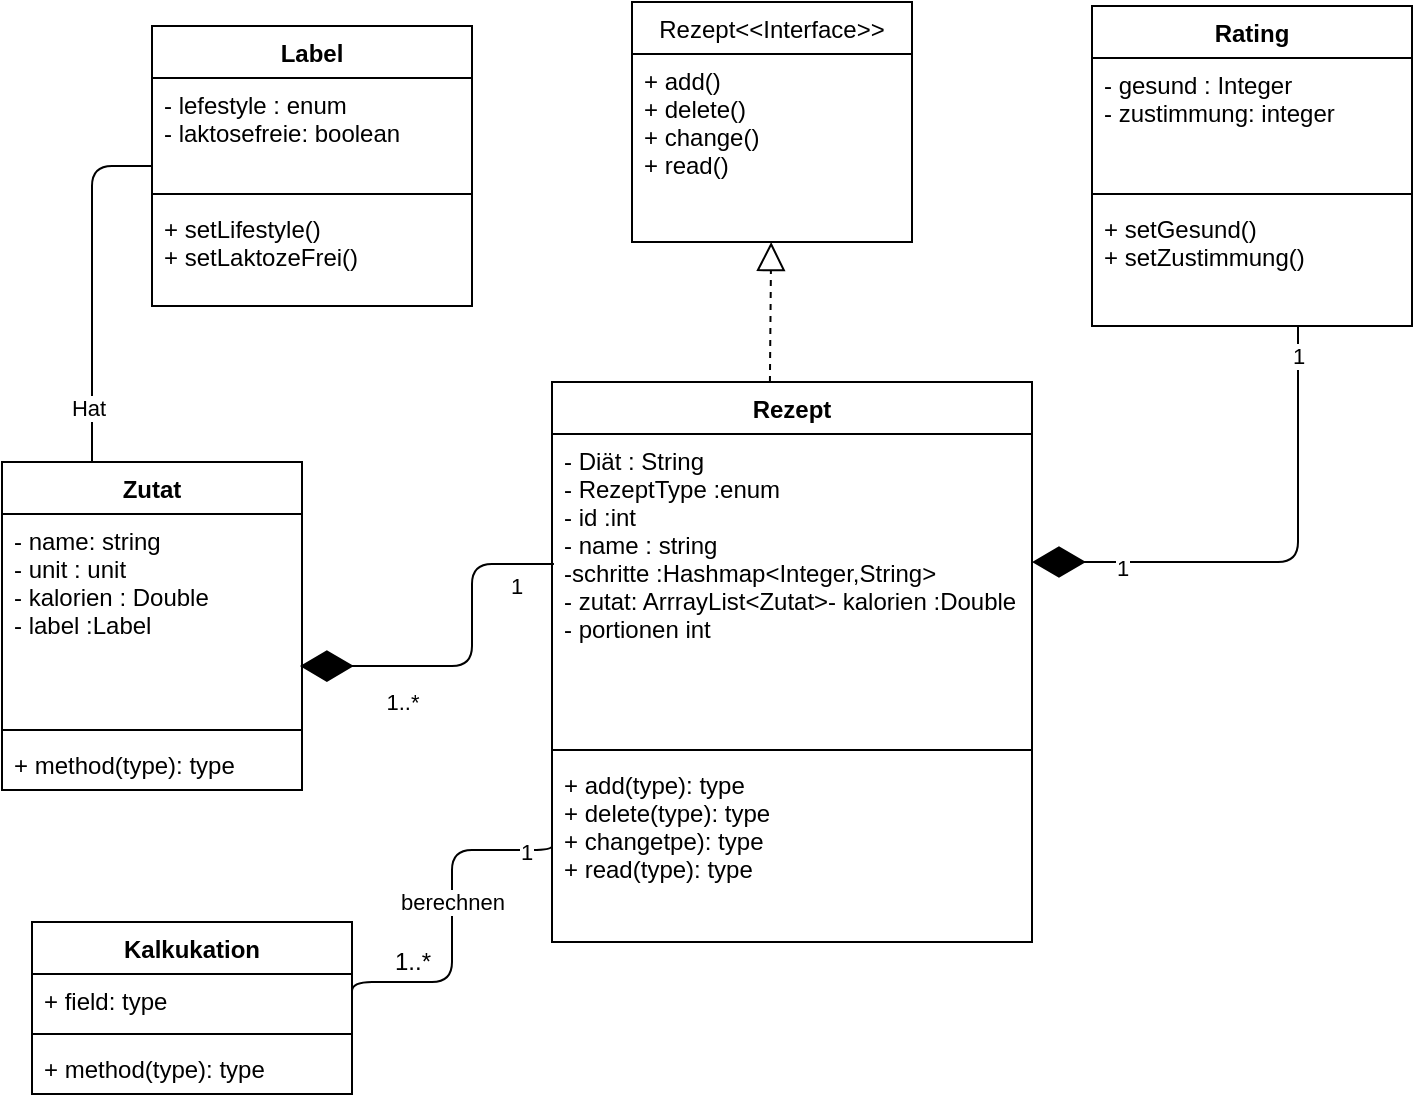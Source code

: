 <mxfile version="13.9.2" type="github"><diagram id="IZZyyHPVDpo9NpMuoboe" name="Page-1"><mxGraphModel dx="764" dy="835" grid="1" gridSize="10" guides="1" tooltips="1" connect="1" arrows="1" fold="1" page="1" pageScale="1" pageWidth="827" pageHeight="1169" math="0" shadow="0"><root><mxCell id="0"/><mxCell id="1" parent="0"/><mxCell id="SRhx6CK5bO02SiISKb7Z-1" value="Zutat" style="swimlane;fontStyle=1;align=center;verticalAlign=top;childLayout=stackLayout;horizontal=1;startSize=26;horizontalStack=0;resizeParent=1;resizeParentMax=0;resizeLast=0;collapsible=1;marginBottom=0;" vertex="1" parent="1"><mxGeometry x="85" y="240" width="150" height="164" as="geometry"/></mxCell><mxCell id="SRhx6CK5bO02SiISKb7Z-2" value="- name: string&#xA;- unit : unit&#xA;- kalorien : Double &#xA;- label :Label&#xA;&#xA;&#xA;&#xA;&#xA;" style="text;strokeColor=none;fillColor=none;align=left;verticalAlign=top;spacingLeft=4;spacingRight=4;overflow=hidden;rotatable=0;points=[[0,0.5],[1,0.5]];portConstraint=eastwest;" vertex="1" parent="SRhx6CK5bO02SiISKb7Z-1"><mxGeometry y="26" width="150" height="104" as="geometry"/></mxCell><mxCell id="SRhx6CK5bO02SiISKb7Z-3" value="" style="line;strokeWidth=1;fillColor=none;align=left;verticalAlign=middle;spacingTop=-1;spacingLeft=3;spacingRight=3;rotatable=0;labelPosition=right;points=[];portConstraint=eastwest;" vertex="1" parent="SRhx6CK5bO02SiISKb7Z-1"><mxGeometry y="130" width="150" height="8" as="geometry"/></mxCell><mxCell id="SRhx6CK5bO02SiISKb7Z-4" value="+ method(type): type" style="text;strokeColor=none;fillColor=none;align=left;verticalAlign=top;spacingLeft=4;spacingRight=4;overflow=hidden;rotatable=0;points=[[0,0.5],[1,0.5]];portConstraint=eastwest;" vertex="1" parent="SRhx6CK5bO02SiISKb7Z-1"><mxGeometry y="138" width="150" height="26" as="geometry"/></mxCell><mxCell id="SRhx6CK5bO02SiISKb7Z-5" value="Rezept" style="swimlane;fontStyle=1;align=center;verticalAlign=top;childLayout=stackLayout;horizontal=1;startSize=26;horizontalStack=0;resizeParent=1;resizeParentMax=0;resizeLast=0;collapsible=1;marginBottom=0;" vertex="1" parent="1"><mxGeometry x="360" y="200" width="240" height="280" as="geometry"/></mxCell><mxCell id="SRhx6CK5bO02SiISKb7Z-6" value="- Diät : String&#xA;- RezeptType :enum&#xA;- id :int&#xA;- name : string&#xA;-schritte :Hashmap&lt;Integer,String&gt;&#xA;- zutat: ArrrayList&lt;Zutat&gt;- kalorien :Double&#xA;- portionen int&#xA;&#xA;&#xA;&#xA;&#xA;&#xA;&#xA;&#xA;&#xA;&#xA;&#xA;" style="text;strokeColor=none;fillColor=none;align=left;verticalAlign=top;spacingLeft=4;spacingRight=4;overflow=hidden;rotatable=0;points=[[0,0.5],[1,0.5]];portConstraint=eastwest;" vertex="1" parent="SRhx6CK5bO02SiISKb7Z-5"><mxGeometry y="26" width="240" height="154" as="geometry"/></mxCell><mxCell id="SRhx6CK5bO02SiISKb7Z-7" value="" style="line;strokeWidth=1;fillColor=none;align=left;verticalAlign=middle;spacingTop=-1;spacingLeft=3;spacingRight=3;rotatable=0;labelPosition=right;points=[];portConstraint=eastwest;" vertex="1" parent="SRhx6CK5bO02SiISKb7Z-5"><mxGeometry y="180" width="240" height="8" as="geometry"/></mxCell><mxCell id="SRhx6CK5bO02SiISKb7Z-8" value="+ add(type): type&#xA;+ delete(type): type&#xA;+ changetpe): type&#xA;+ read(type): type" style="text;strokeColor=none;fillColor=none;align=left;verticalAlign=top;spacingLeft=4;spacingRight=4;overflow=hidden;rotatable=0;points=[[0,0.5],[1,0.5]];portConstraint=eastwest;" vertex="1" parent="SRhx6CK5bO02SiISKb7Z-5"><mxGeometry y="188" width="240" height="92" as="geometry"/></mxCell><mxCell id="SRhx6CK5bO02SiISKb7Z-49" value="Rating" style="swimlane;fontStyle=1;align=center;verticalAlign=top;childLayout=stackLayout;horizontal=1;startSize=26;horizontalStack=0;resizeParent=1;resizeParentMax=0;resizeLast=0;collapsible=1;marginBottom=0;" vertex="1" parent="1"><mxGeometry x="630" y="12" width="160" height="160" as="geometry"/></mxCell><mxCell id="SRhx6CK5bO02SiISKb7Z-50" value="- gesund : Integer&#xA;- zustimmung: integer&#xA;" style="text;strokeColor=none;fillColor=none;align=left;verticalAlign=top;spacingLeft=4;spacingRight=4;overflow=hidden;rotatable=0;points=[[0,0.5],[1,0.5]];portConstraint=eastwest;" vertex="1" parent="SRhx6CK5bO02SiISKb7Z-49"><mxGeometry y="26" width="160" height="64" as="geometry"/></mxCell><mxCell id="SRhx6CK5bO02SiISKb7Z-51" value="" style="line;strokeWidth=1;fillColor=none;align=left;verticalAlign=middle;spacingTop=-1;spacingLeft=3;spacingRight=3;rotatable=0;labelPosition=right;points=[];portConstraint=eastwest;" vertex="1" parent="SRhx6CK5bO02SiISKb7Z-49"><mxGeometry y="90" width="160" height="8" as="geometry"/></mxCell><mxCell id="SRhx6CK5bO02SiISKb7Z-52" value="+ setGesund()&#xA;+ setZustimmung()&#xA;&#xA;&#xA;" style="text;strokeColor=none;fillColor=none;align=left;verticalAlign=top;spacingLeft=4;spacingRight=4;overflow=hidden;rotatable=0;points=[[0,0.5],[1,0.5]];portConstraint=eastwest;" vertex="1" parent="SRhx6CK5bO02SiISKb7Z-49"><mxGeometry y="98" width="160" height="62" as="geometry"/></mxCell><mxCell id="SRhx6CK5bO02SiISKb7Z-61" value="Kalkukation" style="swimlane;fontStyle=1;align=center;verticalAlign=top;childLayout=stackLayout;horizontal=1;startSize=26;horizontalStack=0;resizeParent=1;resizeParentMax=0;resizeLast=0;collapsible=1;marginBottom=0;" vertex="1" parent="1"><mxGeometry x="100" y="470" width="160" height="86" as="geometry"/></mxCell><mxCell id="SRhx6CK5bO02SiISKb7Z-62" value="+ field: type" style="text;strokeColor=none;fillColor=none;align=left;verticalAlign=top;spacingLeft=4;spacingRight=4;overflow=hidden;rotatable=0;points=[[0,0.5],[1,0.5]];portConstraint=eastwest;" vertex="1" parent="SRhx6CK5bO02SiISKb7Z-61"><mxGeometry y="26" width="160" height="26" as="geometry"/></mxCell><mxCell id="SRhx6CK5bO02SiISKb7Z-63" value="" style="line;strokeWidth=1;fillColor=none;align=left;verticalAlign=middle;spacingTop=-1;spacingLeft=3;spacingRight=3;rotatable=0;labelPosition=right;points=[];portConstraint=eastwest;" vertex="1" parent="SRhx6CK5bO02SiISKb7Z-61"><mxGeometry y="52" width="160" height="8" as="geometry"/></mxCell><mxCell id="SRhx6CK5bO02SiISKb7Z-64" value="+ method(type): type" style="text;strokeColor=none;fillColor=none;align=left;verticalAlign=top;spacingLeft=4;spacingRight=4;overflow=hidden;rotatable=0;points=[[0,0.5],[1,0.5]];portConstraint=eastwest;" vertex="1" parent="SRhx6CK5bO02SiISKb7Z-61"><mxGeometry y="60" width="160" height="26" as="geometry"/></mxCell><mxCell id="SRhx6CK5bO02SiISKb7Z-65" value="Rezept&lt;&lt;Interface&gt;&gt;" style="swimlane;fontStyle=0;childLayout=stackLayout;horizontal=1;startSize=26;fillColor=none;horizontalStack=0;resizeParent=1;resizeParentMax=0;resizeLast=0;collapsible=1;marginBottom=0;" vertex="1" parent="1"><mxGeometry x="400" y="10" width="140" height="120" as="geometry"/></mxCell><mxCell id="SRhx6CK5bO02SiISKb7Z-67" value="+ add()&#xA;+ delete()&#xA;+ change()&#xA;+ read()" style="text;strokeColor=none;fillColor=none;align=left;verticalAlign=top;spacingLeft=4;spacingRight=4;overflow=hidden;rotatable=0;points=[[0,0.5],[1,0.5]];portConstraint=eastwest;" vertex="1" parent="SRhx6CK5bO02SiISKb7Z-65"><mxGeometry y="26" width="140" height="94" as="geometry"/></mxCell><mxCell id="SRhx6CK5bO02SiISKb7Z-77" value="" style="endArrow=diamondThin;endFill=1;endSize=24;html=1;entryX=0.993;entryY=0.731;entryDx=0;entryDy=0;entryPerimeter=0;exitX=0.004;exitY=0.422;exitDx=0;exitDy=0;exitPerimeter=0;" edge="1" parent="1" source="SRhx6CK5bO02SiISKb7Z-6" target="SRhx6CK5bO02SiISKb7Z-2"><mxGeometry width="160" relative="1" as="geometry"><mxPoint x="319.05" y="397.076" as="sourcePoint"/><mxPoint x="240.0" y="239.996" as="targetPoint"/><Array as="points"><mxPoint x="320" y="291"/><mxPoint x="320" y="342"/><mxPoint x="290" y="342"/><mxPoint x="279" y="342"/></Array></mxGeometry></mxCell><mxCell id="SRhx6CK5bO02SiISKb7Z-105" value="1" style="edgeLabel;html=1;align=center;verticalAlign=middle;resizable=0;points=[];" vertex="1" connectable="0" parent="SRhx6CK5bO02SiISKb7Z-77"><mxGeometry x="-0.874" y="1" relative="1" as="geometry"><mxPoint x="-8.08" y="9.38" as="offset"/></mxGeometry></mxCell><mxCell id="SRhx6CK5bO02SiISKb7Z-106" value="1..*" style="edgeLabel;html=1;align=center;verticalAlign=middle;resizable=0;points=[];" vertex="1" connectable="0" parent="SRhx6CK5bO02SiISKb7Z-77"><mxGeometry x="0.553" y="3" relative="1" as="geometry"><mxPoint x="11.1" y="14.99" as="offset"/></mxGeometry></mxCell><mxCell id="SRhx6CK5bO02SiISKb7Z-78" value="" style="endArrow=diamondThin;endFill=1;endSize=24;html=1;" edge="1" parent="1"><mxGeometry width="160" relative="1" as="geometry"><mxPoint x="733" y="172" as="sourcePoint"/><mxPoint x="600" y="290" as="targetPoint"/><Array as="points"><mxPoint x="733" y="290"/><mxPoint x="660" y="290"/></Array></mxGeometry></mxCell><mxCell id="SRhx6CK5bO02SiISKb7Z-103" value="1" style="edgeLabel;html=1;align=center;verticalAlign=middle;resizable=0;points=[];" vertex="1" connectable="0" parent="SRhx6CK5bO02SiISKb7Z-78"><mxGeometry x="-0.88" relative="1" as="geometry"><mxPoint as="offset"/></mxGeometry></mxCell><mxCell id="SRhx6CK5bO02SiISKb7Z-104" value="1" style="edgeLabel;html=1;align=center;verticalAlign=middle;resizable=0;points=[];" vertex="1" connectable="0" parent="SRhx6CK5bO02SiISKb7Z-78"><mxGeometry x="0.641" y="3" relative="1" as="geometry"><mxPoint as="offset"/></mxGeometry></mxCell><mxCell id="SRhx6CK5bO02SiISKb7Z-80" value="" style="endArrow=block;dashed=1;endFill=0;endSize=12;html=1;exitX=0.454;exitY=0;exitDx=0;exitDy=0;exitPerimeter=0;" edge="1" parent="1" source="SRhx6CK5bO02SiISKb7Z-5" target="SRhx6CK5bO02SiISKb7Z-67"><mxGeometry width="160" relative="1" as="geometry"><mxPoint x="230" y="330" as="sourcePoint"/><mxPoint x="220" y="370" as="targetPoint"/></mxGeometry></mxCell><mxCell id="SRhx6CK5bO02SiISKb7Z-81" value="Label" style="swimlane;fontStyle=1;align=center;verticalAlign=top;childLayout=stackLayout;horizontal=1;startSize=26;horizontalStack=0;resizeParent=1;resizeParentMax=0;resizeLast=0;collapsible=1;marginBottom=0;" vertex="1" parent="1"><mxGeometry x="160" y="22" width="160" height="140" as="geometry"/></mxCell><mxCell id="SRhx6CK5bO02SiISKb7Z-82" value="- lefestyle : enum&#xA;- laktosefreie: boolean " style="text;strokeColor=none;fillColor=none;align=left;verticalAlign=top;spacingLeft=4;spacingRight=4;overflow=hidden;rotatable=0;points=[[0,0.5],[1,0.5]];portConstraint=eastwest;" vertex="1" parent="SRhx6CK5bO02SiISKb7Z-81"><mxGeometry y="26" width="160" height="54" as="geometry"/></mxCell><mxCell id="SRhx6CK5bO02SiISKb7Z-83" value="" style="line;strokeWidth=1;fillColor=none;align=left;verticalAlign=middle;spacingTop=-1;spacingLeft=3;spacingRight=3;rotatable=0;labelPosition=right;points=[];portConstraint=eastwest;" vertex="1" parent="SRhx6CK5bO02SiISKb7Z-81"><mxGeometry y="80" width="160" height="8" as="geometry"/></mxCell><mxCell id="SRhx6CK5bO02SiISKb7Z-84" value="+ setLifestyle()&#xA;+ setLaktozeFrei()&#xA;" style="text;strokeColor=none;fillColor=none;align=left;verticalAlign=top;spacingLeft=4;spacingRight=4;overflow=hidden;rotatable=0;points=[[0,0.5],[1,0.5]];portConstraint=eastwest;" vertex="1" parent="SRhx6CK5bO02SiISKb7Z-81"><mxGeometry y="88" width="160" height="52" as="geometry"/></mxCell><mxCell id="SRhx6CK5bO02SiISKb7Z-99" value="" style="endArrow=none;html=1;edgeStyle=orthogonalEdgeStyle;" edge="1" parent="1" source="SRhx6CK5bO02SiISKb7Z-1" target="SRhx6CK5bO02SiISKb7Z-81"><mxGeometry relative="1" as="geometry"><mxPoint x="380" y="260" as="sourcePoint"/><mxPoint x="540" y="260" as="targetPoint"/><Array as="points"><mxPoint x="130" y="92"/></Array></mxGeometry></mxCell><mxCell id="SRhx6CK5bO02SiISKb7Z-102" value="Hat" style="edgeLabel;html=1;align=center;verticalAlign=middle;resizable=0;points=[];" vertex="1" connectable="0" parent="SRhx6CK5bO02SiISKb7Z-99"><mxGeometry x="-0.697" y="2" relative="1" as="geometry"><mxPoint as="offset"/></mxGeometry></mxCell><mxCell id="SRhx6CK5bO02SiISKb7Z-107" value="" style="endArrow=none;html=1;edgeStyle=orthogonalEdgeStyle;exitX=1;exitY=0.5;exitDx=0;exitDy=0;" edge="1" parent="1" source="SRhx6CK5bO02SiISKb7Z-62"><mxGeometry relative="1" as="geometry"><mxPoint x="390" y="648" as="sourcePoint"/><mxPoint x="360" y="430" as="targetPoint"/><Array as="points"><mxPoint x="260" y="500"/><mxPoint x="310" y="500"/><mxPoint x="310" y="434"/><mxPoint x="360" y="434"/></Array></mxGeometry></mxCell><mxCell id="SRhx6CK5bO02SiISKb7Z-108" value="berechnen" style="edgeLabel;html=1;align=center;verticalAlign=middle;resizable=0;points=[];" vertex="1" connectable="0" parent="SRhx6CK5bO02SiISKb7Z-107"><mxGeometry x="-0.697" y="2" relative="1" as="geometry"><mxPoint x="32" y="-38" as="offset"/></mxGeometry></mxCell><mxCell id="SRhx6CK5bO02SiISKb7Z-109" value="1" style="edgeLabel;html=1;align=center;verticalAlign=middle;resizable=0;points=[];" vertex="1" connectable="0" parent="SRhx6CK5bO02SiISKb7Z-107"><mxGeometry x="0.81" y="-1" relative="1" as="geometry"><mxPoint as="offset"/></mxGeometry></mxCell><mxCell id="SRhx6CK5bO02SiISKb7Z-110" value="1..*" style="edgeLabel;html=1;align=center;verticalAlign=middle;resizable=0;points=[];" vertex="1" connectable="0" parent="1"><mxGeometry x="285.062" y="359.993" as="geometry"/></mxCell><mxCell id="SRhx6CK5bO02SiISKb7Z-111" value="1..*" style="text;html=1;align=center;verticalAlign=middle;resizable=0;points=[];autosize=1;" vertex="1" parent="1"><mxGeometry x="275" y="480" width="30" height="20" as="geometry"/></mxCell></root></mxGraphModel></diagram></mxfile>